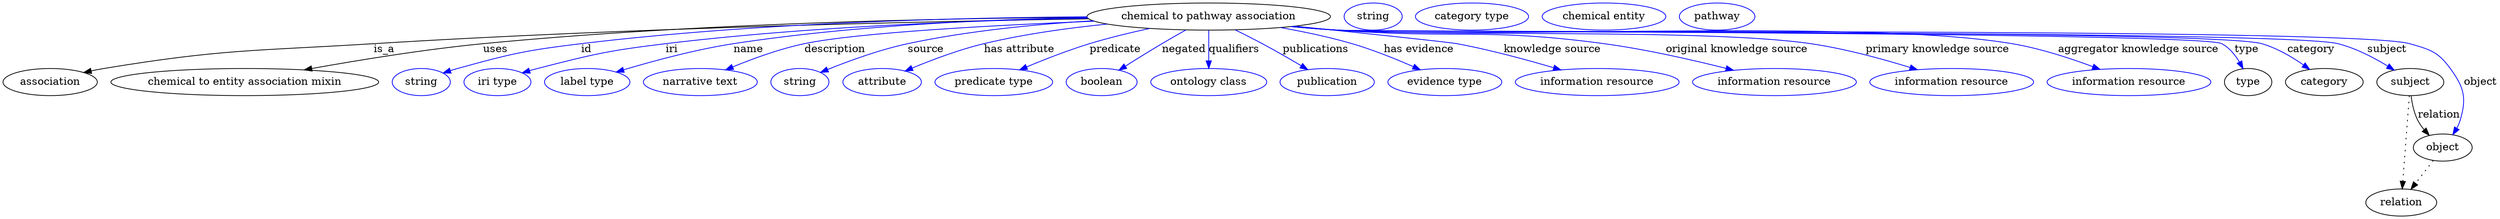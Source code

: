 digraph {
	graph [bb="0,0,3304.4,283"];
	node [label="\N"];
	"chemical to pathway association"	[height=0.5,
		label="chemical to pathway association",
		pos="1596.4,265",
		width=4.4774];
	association	[height=0.5,
		pos="62.394,178",
		width=1.7332];
	"chemical to pathway association" -> association	[label=is_a,
		lp="505.39,221.5",
		pos="e,107.14,190.59 1437.1,261.98 1222.2,258.56 827.6,249.84 491.39,229 332.36,219.14 291.65,221.7 134.39,196 128.71,195.07 122.81,193.95 \
116.94,192.72"];
	"chemical to entity association mixin"	[height=0.5,
		pos="320.39,178",
		width=4.9287];
	"chemical to pathway association" -> "chemical to entity association mixin"	[label=uses,
		lp="652.89,221.5",
		pos="e,399.27,194.19 1435.1,264.04 1244,262.72 916.31,256.15 636.39,229 559.25,221.52 472.33,207.34 409.2,195.98"];
	id	[color=blue,
		height=0.5,
		label=string,
		pos="554.39,178",
		width=1.0652];
	"chemical to pathway association" -> id	[color=blue,
		label=id,
		lp="773.39,221.5",
		pos="e,583.37,190.01 1435.1,264.65 1267.4,263.58 997.63,256.97 766.39,229 692.58,220.07 674.06,215.79 602.39,196 599.28,195.14 596.08,\
194.18 592.89,193.17",
		style=solid];
	iri	[color=blue,
		height=0.5,
		label="iri type",
		pos="655.39,178",
		width=1.2277];
	"chemical to pathway association" -> iri	[color=blue,
		label=iri,
		lp="886.39,221.5",
		pos="e,688.3,190.22 1436.1,262.74 1290.3,260.03 1069.2,252.05 878.39,229 801.98,219.77 782.95,215.12 708.39,196 705.02,195.13 701.54,\
194.17 698.05,193.16",
		style=solid];
	name	[color=blue,
		height=0.5,
		label="label type",
		pos="774.39,178",
		width=1.5707];
	"chemical to pathway association" -> name	[color=blue,
		label=name,
		lp="988.39,221.5",
		pos="e,812.94,191.33 1435.5,263.71 1308,261.39 1125.9,253.45 968.39,229 918.07,221.19 861.85,205.96 822.94,194.35",
		style=solid];
	description	[color=blue,
		height=0.5,
		label="narrative text",
		pos="924.39,178",
		width=2.0943];
	"chemical to pathway association" -> description	[color=blue,
		label=description,
		lp="1102.9,221.5",
		pos="e,957.92,194.18 1444.9,258.82 1313.2,253.45 1132.8,243.74 1062.4,229 1029.6,222.14 994.15,209.15 967.38,198.13",
		style=solid];
	source	[color=blue,
		height=0.5,
		label=string,
		pos="1056.4,178",
		width=1.0652];
	"chemical to pathway association" -> source	[color=blue,
		label=source,
		lp="1222.4,221.5",
		pos="e,1083.5,190.9 1442.9,259.34 1368.5,254.85 1278.1,246.07 1198.4,229 1161.6,221.12 1121.3,206.28 1093,194.81",
		style=solid];
	"has attribute"	[color=blue,
		height=0.5,
		label=attribute,
		pos="1164.4,178",
		width=1.4443];
	"chemical to pathway association" -> "has attribute"	[color=blue,
		label="has attribute",
		lp="1345.4,221.5",
		pos="e,1194.6,192.66 1461.7,255.09 1410.1,249.88 1351.1,241.72 1298.4,229 1265.7,221.11 1230.1,207.58 1203.8,196.58",
		style=solid];
	predicate	[color=blue,
		height=0.5,
		label="predicate type",
		pos="1312.4,178",
		width=2.1665];
	"chemical to pathway association" -> predicate	[color=blue,
		label=predicate,
		lp="1472.4,221.5",
		pos="e,1346.6,194.31 1517.8,249.18 1492.2,243.67 1463.9,236.83 1438.4,229 1410.5,220.44 1380.1,208.45 1356.1,198.36",
		style=solid];
	negated	[color=blue,
		height=0.5,
		label=boolean,
		pos="1455.4,178",
		width=1.2999];
	"chemical to pathway association" -> negated	[color=blue,
		label=negated,
		lp="1563.4,221.5",
		pos="e,1478.4,193.97 1565.9,247.21 1555.8,241.54 1544.6,235.09 1534.4,229 1518.6,219.55 1501.3,208.65 1486.9,199.45",
		style=solid];
	qualifiers	[color=blue,
		height=0.5,
		label="ontology class",
		pos="1596.4,178",
		width=2.1304];
	"chemical to pathway association" -> qualifiers	[color=blue,
		label=qualifiers,
		lp="1629.9,221.5",
		pos="e,1596.4,196.18 1596.4,246.8 1596.4,235.16 1596.4,219.55 1596.4,206.24",
		style=solid];
	publications	[color=blue,
		height=0.5,
		label=publication,
		pos="1753.4,178",
		width=1.7332];
	"chemical to pathway association" -> publications	[color=blue,
		label=publications,
		lp="1738.4,221.5",
		pos="e,1727.7,194.57 1631.3,247.38 1642.9,241.72 1655.8,235.24 1667.4,229 1684.6,219.79 1703.3,208.98 1718.9,199.78",
		style=solid];
	"has evidence"	[color=blue,
		height=0.5,
		label="evidence type",
		pos="1909.4,178",
		width=2.0943];
	"chemical to pathway association" -> "has evidence"	[color=blue,
		label="has evidence",
		lp="1874.9,221.5",
		pos="e,1876.9,194.34 1691.5,250.4 1722.1,244.98 1756,237.89 1786.4,229 1814.1,220.91 1844.1,208.77 1867.6,198.47",
		style=solid];
	"knowledge source"	[color=blue,
		height=0.5,
		label="information resource",
		pos="2111.4,178",
		width=3.015];
	"chemical to pathway association" -> "knowledge source"	[color=blue,
		label="knowledge source",
		lp="2051.9,221.5",
		pos="e,2063.3,194.15 1712.8,252.52 1798.9,243.87 1904.6,232.87 1925.4,229 1968.8,220.91 2016.9,207.85 2053.4,197.12",
		style=solid];
	"original knowledge source"	[color=blue,
		height=0.5,
		label="information resource",
		pos="2346.4,178",
		width=3.015];
	"chemical to pathway association" -> "original knowledge source"	[color=blue,
		label="original knowledge source",
		lp="2296.4,221.5",
		pos="e,2292.1,193.7 1708.5,252.07 1728.1,250.21 1748.4,248.43 1767.4,247 1924,235.23 1964.7,250.04 2120.4,229 2175.6,221.54 2237.2,207.52 \
2282.1,196.21",
		style=solid];
	"primary knowledge source"	[color=blue,
		height=0.5,
		label="information resource",
		pos="2581.4,178",
		width=3.015];
	"chemical to pathway association" -> "primary knowledge source"	[color=blue,
		label="primary knowledge source",
		lp="2562.4,221.5",
		pos="e,2535.9,194.35 1707.1,251.84 1727.2,249.97 1747.9,248.25 1767.4,247 1906.5,238.1 2256.5,249.14 2394.4,229 2439.6,222.4 2489.5,208.73 \
2526.3,197.34",
		style=solid];
	"aggregator knowledge source"	[color=blue,
		height=0.5,
		label="information resource",
		pos="2816.4,178",
		width=3.015];
	"chemical to pathway association" -> "aggregator knowledge source"	[color=blue,
		label="aggregator knowledge source",
		lp="2828.9,221.5",
		pos="e,2778,194.86 1706.2,251.79 1726.5,249.9 1747.6,248.18 1767.4,247 1965.7,235.16 2465.4,261.85 2661.4,229 2698.3,222.82 2738.4,209.69 \
2768.6,198.44",
		style=solid];
	type	[height=0.5,
		pos="2974.4,178",
		width=0.86659];
	"chemical to pathway association" -> type	[color=blue,
		label=type,
		lp="2972.4,221.5",
		pos="e,2967.7,195.72 1705.8,251.75 1726.2,249.85 1747.4,248.14 1767.4,247 1799.9,245.14 2910.6,244.26 2939.4,229 2949.5,223.66 2957.3,\
213.97 2962.9,204.54",
		style=solid];
	category	[height=0.5,
		pos="3075.4,178",
		width=1.4263];
	"chemical to pathway association" -> category	[color=blue,
		label=category,
		lp="3057.9,221.5",
		pos="e,3056,194.78 1705.8,251.74 1726.2,249.84 1747.4,248.14 1767.4,247 1835.3,243.13 2927,247.71 2992.4,229 3012.3,223.32 3032.2,211.57 \
3047.5,200.89",
		style=solid];
	subject	[height=0.5,
		pos="3189.4,178",
		width=1.2277];
	"chemical to pathway association" -> subject	[color=blue,
		label=subject,
		lp="3158.4,221.5",
		pos="e,3168.1,193.83 1705.8,251.72 1726.2,249.83 1747.4,248.13 1767.4,247 1841,242.85 3022,247 3093.4,229 3116.8,223.1 3140.9,210.51 \
3159.1,199.44",
		style=solid];
	object	[height=0.5,
		pos="3232.4,91",
		width=1.0832];
	"chemical to pathway association" -> object	[color=blue,
		label=object,
		lp="3282.4,178",
		pos="e,3245.8,108.09 1705.8,251.71 1726.2,249.81 1747.4,248.12 1767.4,247 1846.2,242.59 3112.5,250.86 3188.4,229 3215.4,221.21 3225.8,\
218.74 3242.4,196 3260.8,170.77 3264.3,156.9 3255.4,127 3254.4,123.55 3252.9,120.13 3251.1,116.85",
		style=solid];
	association_type	[color=blue,
		height=0.5,
		label=string,
		pos="1814.4,265",
		width=1.0652];
	association_category	[color=blue,
		height=0.5,
		label="category type",
		pos="1945.4,265",
		width=2.0762];
	subject -> object	[label=relation,
		lp="3227.4,134.5",
		pos="e,3214.5,107.23 3190.5,159.55 3191.7,149.57 3194.2,137.07 3199.4,127 3201.6,122.68 3204.5,118.52 3207.7,114.66"];
	relation	[height=0.5,
		pos="3177.4,18",
		width=1.2999];
	subject -> relation	[pos="e,3178.7,36.188 3188.1,159.79 3186,132.48 3182,78.994 3179.5,46.38",
		style=dotted];
	"chemical to pathway association_subject"	[color=blue,
		height=0.5,
		label="chemical entity",
		pos="2120.4,265",
		width=2.2748];
	object -> relation	[pos="e,3190.2,35.54 3219.9,73.889 3213,64.939 3204.2,53.617 3196.4,43.584",
		style=dotted];
	"chemical to pathway association_object"	[color=blue,
		height=0.5,
		label=pathway,
		pos="2270.4,265",
		width=1.3902];
}
